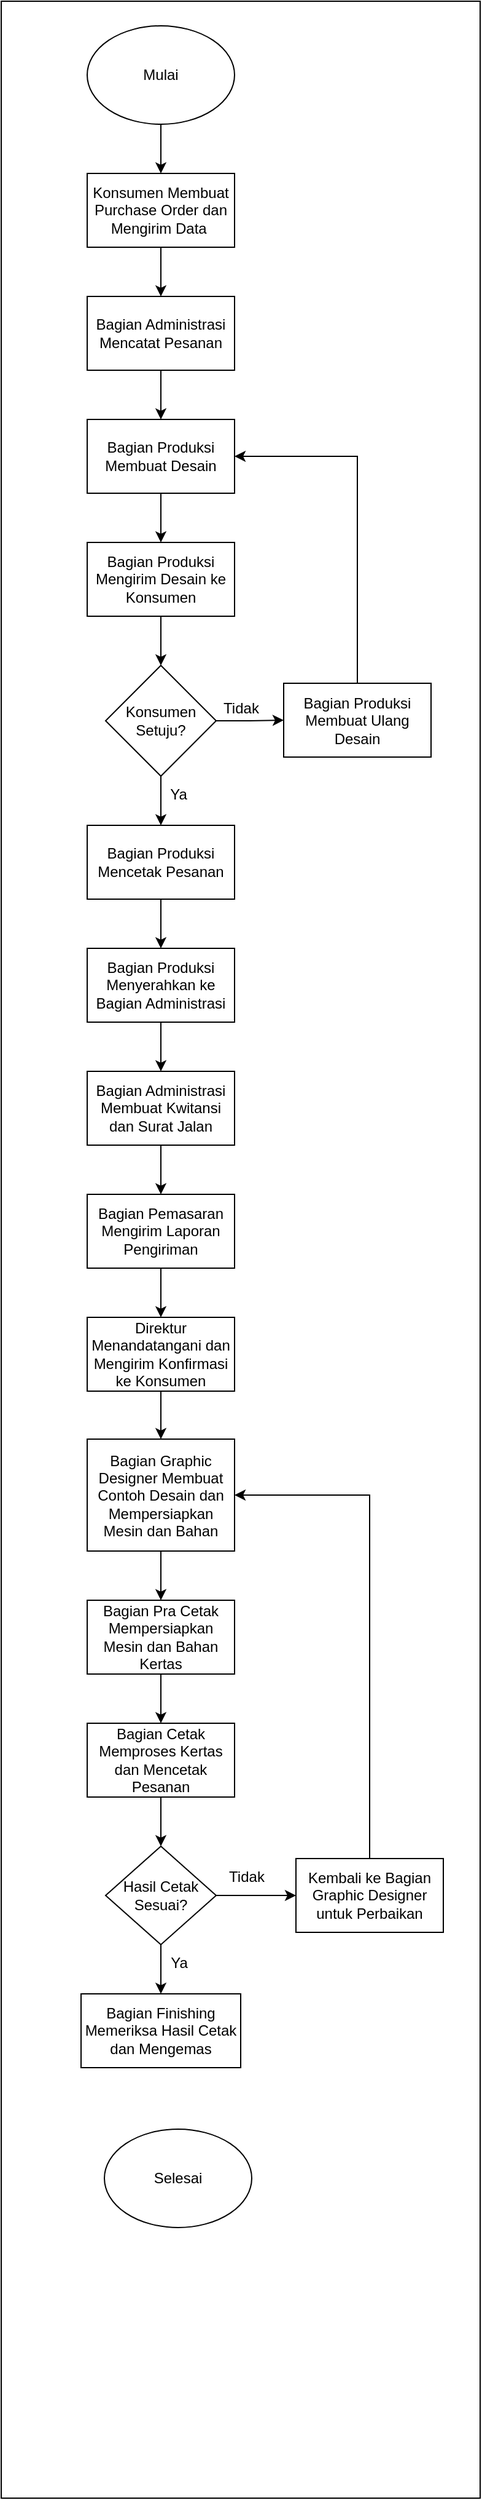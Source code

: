 <mxfile version="24.6.4" type="device">
  <diagram name="Halaman-1" id="3NqhOepBMNs1IP4YVREP">
    <mxGraphModel dx="733" dy="362" grid="1" gridSize="10" guides="1" tooltips="1" connect="1" arrows="1" fold="1" page="1" pageScale="1" pageWidth="827" pageHeight="1169" math="0" shadow="0">
      <root>
        <mxCell id="0" />
        <mxCell id="1" parent="0" />
        <mxCell id="YfwHDtnAf6gQ6yHDxX9O-44" value="" style="rounded=0;whiteSpace=wrap;html=1;" parent="1" vertex="1">
          <mxGeometry x="250" width="390" height="2030" as="geometry" />
        </mxCell>
        <mxCell id="YfwHDtnAf6gQ6yHDxX9O-3" value="" style="edgeStyle=orthogonalEdgeStyle;rounded=0;orthogonalLoop=1;jettySize=auto;html=1;" parent="1" source="YfwHDtnAf6gQ6yHDxX9O-1" target="YfwHDtnAf6gQ6yHDxX9O-2" edge="1">
          <mxGeometry relative="1" as="geometry" />
        </mxCell>
        <mxCell id="YfwHDtnAf6gQ6yHDxX9O-1" value="Mulai" style="ellipse;whiteSpace=wrap;html=1;" parent="1" vertex="1">
          <mxGeometry x="320" y="20" width="120" height="80" as="geometry" />
        </mxCell>
        <mxCell id="YfwHDtnAf6gQ6yHDxX9O-6" value="" style="edgeStyle=orthogonalEdgeStyle;rounded=0;orthogonalLoop=1;jettySize=auto;html=1;" parent="1" source="YfwHDtnAf6gQ6yHDxX9O-2" target="YfwHDtnAf6gQ6yHDxX9O-5" edge="1">
          <mxGeometry relative="1" as="geometry" />
        </mxCell>
        <mxCell id="YfwHDtnAf6gQ6yHDxX9O-2" value="Konsumen Membuat Purchase Order dan Mengirim Data&amp;nbsp;" style="whiteSpace=wrap;html=1;" parent="1" vertex="1">
          <mxGeometry x="320" y="140" width="120" height="60" as="geometry" />
        </mxCell>
        <mxCell id="YfwHDtnAf6gQ6yHDxX9O-8" value="" style="edgeStyle=orthogonalEdgeStyle;rounded=0;orthogonalLoop=1;jettySize=auto;html=1;" parent="1" source="YfwHDtnAf6gQ6yHDxX9O-5" target="YfwHDtnAf6gQ6yHDxX9O-7" edge="1">
          <mxGeometry relative="1" as="geometry" />
        </mxCell>
        <mxCell id="YfwHDtnAf6gQ6yHDxX9O-5" value="Bagian Administrasi Mencatat Pesanan" style="whiteSpace=wrap;html=1;" parent="1" vertex="1">
          <mxGeometry x="320" y="240" width="120" height="60" as="geometry" />
        </mxCell>
        <mxCell id="YfwHDtnAf6gQ6yHDxX9O-10" value="" style="edgeStyle=orthogonalEdgeStyle;rounded=0;orthogonalLoop=1;jettySize=auto;html=1;" parent="1" source="YfwHDtnAf6gQ6yHDxX9O-7" target="YfwHDtnAf6gQ6yHDxX9O-9" edge="1">
          <mxGeometry relative="1" as="geometry" />
        </mxCell>
        <mxCell id="YfwHDtnAf6gQ6yHDxX9O-7" value="Bagian Produksi Membuat Desain" style="whiteSpace=wrap;html=1;" parent="1" vertex="1">
          <mxGeometry x="320" y="340" width="120" height="60" as="geometry" />
        </mxCell>
        <mxCell id="YfwHDtnAf6gQ6yHDxX9O-12" value="" style="edgeStyle=orthogonalEdgeStyle;rounded=0;orthogonalLoop=1;jettySize=auto;html=1;" parent="1" source="YfwHDtnAf6gQ6yHDxX9O-9" target="YfwHDtnAf6gQ6yHDxX9O-11" edge="1">
          <mxGeometry relative="1" as="geometry" />
        </mxCell>
        <mxCell id="YfwHDtnAf6gQ6yHDxX9O-9" value="Bagian Produksi Mengirim Desain ke Konsumen" style="whiteSpace=wrap;html=1;" parent="1" vertex="1">
          <mxGeometry x="320" y="440" width="120" height="60" as="geometry" />
        </mxCell>
        <mxCell id="YfwHDtnAf6gQ6yHDxX9O-14" value="" style="edgeStyle=orthogonalEdgeStyle;rounded=0;orthogonalLoop=1;jettySize=auto;html=1;" parent="1" source="YfwHDtnAf6gQ6yHDxX9O-11" target="YfwHDtnAf6gQ6yHDxX9O-13" edge="1">
          <mxGeometry relative="1" as="geometry" />
        </mxCell>
        <mxCell id="YfwHDtnAf6gQ6yHDxX9O-19" value="" style="edgeStyle=orthogonalEdgeStyle;rounded=0;orthogonalLoop=1;jettySize=auto;html=1;" parent="1" source="YfwHDtnAf6gQ6yHDxX9O-11" target="YfwHDtnAf6gQ6yHDxX9O-18" edge="1">
          <mxGeometry relative="1" as="geometry" />
        </mxCell>
        <mxCell id="YfwHDtnAf6gQ6yHDxX9O-11" value="Konsumen Setuju?" style="rhombus;whiteSpace=wrap;html=1;" parent="1" vertex="1">
          <mxGeometry x="335" y="540" width="90" height="90" as="geometry" />
        </mxCell>
        <mxCell id="YfwHDtnAf6gQ6yHDxX9O-16" style="edgeStyle=orthogonalEdgeStyle;rounded=0;orthogonalLoop=1;jettySize=auto;html=1;entryX=1;entryY=0.5;entryDx=0;entryDy=0;exitX=0.5;exitY=0;exitDx=0;exitDy=0;" parent="1" source="YfwHDtnAf6gQ6yHDxX9O-13" target="YfwHDtnAf6gQ6yHDxX9O-7" edge="1">
          <mxGeometry relative="1" as="geometry" />
        </mxCell>
        <mxCell id="YfwHDtnAf6gQ6yHDxX9O-13" value="Bagian Produksi Membuat Ulang Desain" style="whiteSpace=wrap;html=1;" parent="1" vertex="1">
          <mxGeometry x="480" y="554.5" width="120" height="60" as="geometry" />
        </mxCell>
        <mxCell id="YfwHDtnAf6gQ6yHDxX9O-17" value="Tidak" style="text;html=1;align=center;verticalAlign=middle;resizable=0;points=[];autosize=1;strokeColor=none;fillColor=none;" parent="1" vertex="1">
          <mxGeometry x="420" y="560" width="50" height="30" as="geometry" />
        </mxCell>
        <mxCell id="YfwHDtnAf6gQ6yHDxX9O-22" value="" style="edgeStyle=orthogonalEdgeStyle;rounded=0;orthogonalLoop=1;jettySize=auto;html=1;" parent="1" source="YfwHDtnAf6gQ6yHDxX9O-18" target="YfwHDtnAf6gQ6yHDxX9O-21" edge="1">
          <mxGeometry relative="1" as="geometry" />
        </mxCell>
        <mxCell id="YfwHDtnAf6gQ6yHDxX9O-18" value="Bagian Produksi Mencetak Pesanan" style="whiteSpace=wrap;html=1;" parent="1" vertex="1">
          <mxGeometry x="320" y="670" width="120" height="60" as="geometry" />
        </mxCell>
        <mxCell id="YfwHDtnAf6gQ6yHDxX9O-20" value="Ya" style="text;html=1;align=center;verticalAlign=middle;resizable=0;points=[];autosize=1;strokeColor=none;fillColor=none;" parent="1" vertex="1">
          <mxGeometry x="374" y="630" width="40" height="30" as="geometry" />
        </mxCell>
        <mxCell id="YfwHDtnAf6gQ6yHDxX9O-24" value="" style="edgeStyle=orthogonalEdgeStyle;rounded=0;orthogonalLoop=1;jettySize=auto;html=1;" parent="1" source="YfwHDtnAf6gQ6yHDxX9O-21" target="YfwHDtnAf6gQ6yHDxX9O-23" edge="1">
          <mxGeometry relative="1" as="geometry" />
        </mxCell>
        <mxCell id="YfwHDtnAf6gQ6yHDxX9O-21" value="Bagian Produksi Menyerahkan ke Bagian Administrasi" style="whiteSpace=wrap;html=1;" parent="1" vertex="1">
          <mxGeometry x="320" y="770" width="120" height="60" as="geometry" />
        </mxCell>
        <mxCell id="YfwHDtnAf6gQ6yHDxX9O-26" value="" style="edgeStyle=orthogonalEdgeStyle;rounded=0;orthogonalLoop=1;jettySize=auto;html=1;" parent="1" source="YfwHDtnAf6gQ6yHDxX9O-23" target="YfwHDtnAf6gQ6yHDxX9O-25" edge="1">
          <mxGeometry relative="1" as="geometry" />
        </mxCell>
        <mxCell id="YfwHDtnAf6gQ6yHDxX9O-23" value="Bagian Administrasi Membuat Kwitansi dan Surat Jalan" style="whiteSpace=wrap;html=1;" parent="1" vertex="1">
          <mxGeometry x="320" y="870" width="120" height="60" as="geometry" />
        </mxCell>
        <mxCell id="YfwHDtnAf6gQ6yHDxX9O-28" value="" style="edgeStyle=orthogonalEdgeStyle;rounded=0;orthogonalLoop=1;jettySize=auto;html=1;" parent="1" source="YfwHDtnAf6gQ6yHDxX9O-25" target="YfwHDtnAf6gQ6yHDxX9O-27" edge="1">
          <mxGeometry relative="1" as="geometry" />
        </mxCell>
        <mxCell id="YfwHDtnAf6gQ6yHDxX9O-25" value="Bagian Pemasaran Mengirim Laporan Pengiriman" style="whiteSpace=wrap;html=1;" parent="1" vertex="1">
          <mxGeometry x="320" y="970" width="120" height="60" as="geometry" />
        </mxCell>
        <mxCell id="YfwHDtnAf6gQ6yHDxX9O-31" value="" style="edgeStyle=orthogonalEdgeStyle;rounded=0;orthogonalLoop=1;jettySize=auto;html=1;" parent="1" source="YfwHDtnAf6gQ6yHDxX9O-27" target="YfwHDtnAf6gQ6yHDxX9O-30" edge="1">
          <mxGeometry relative="1" as="geometry" />
        </mxCell>
        <mxCell id="YfwHDtnAf6gQ6yHDxX9O-27" value="Direktur Menandatangani dan Mengirim Konfirmasi ke Konsumen" style="whiteSpace=wrap;html=1;" parent="1" vertex="1">
          <mxGeometry x="320" y="1070" width="120" height="60" as="geometry" />
        </mxCell>
        <mxCell id="YfwHDtnAf6gQ6yHDxX9O-29" style="edgeStyle=orthogonalEdgeStyle;rounded=0;orthogonalLoop=1;jettySize=auto;html=1;exitX=0.5;exitY=1;exitDx=0;exitDy=0;" parent="1" source="YfwHDtnAf6gQ6yHDxX9O-27" target="YfwHDtnAf6gQ6yHDxX9O-27" edge="1">
          <mxGeometry relative="1" as="geometry" />
        </mxCell>
        <mxCell id="YfwHDtnAf6gQ6yHDxX9O-33" value="" style="edgeStyle=orthogonalEdgeStyle;rounded=0;orthogonalLoop=1;jettySize=auto;html=1;" parent="1" source="YfwHDtnAf6gQ6yHDxX9O-30" target="YfwHDtnAf6gQ6yHDxX9O-32" edge="1">
          <mxGeometry relative="1" as="geometry" />
        </mxCell>
        <mxCell id="YfwHDtnAf6gQ6yHDxX9O-30" value="&lt;div&gt;Bagian Graphic Designer Membuat Contoh Desain dan Mempersiapkan Mesin dan Bahan&lt;/div&gt;" style="whiteSpace=wrap;html=1;" parent="1" vertex="1">
          <mxGeometry x="320" y="1169" width="120" height="91" as="geometry" />
        </mxCell>
        <mxCell id="rkW86Rv452Vd4EjYOy8--2" value="" style="edgeStyle=orthogonalEdgeStyle;rounded=0;orthogonalLoop=1;jettySize=auto;html=1;" edge="1" parent="1" source="YfwHDtnAf6gQ6yHDxX9O-32" target="rkW86Rv452Vd4EjYOy8--1">
          <mxGeometry relative="1" as="geometry" />
        </mxCell>
        <mxCell id="YfwHDtnAf6gQ6yHDxX9O-32" value="&lt;div&gt;Bagian Pra Cetak Mempersiapkan Mesin dan Bahan Kertas&lt;/div&gt;" style="whiteSpace=wrap;html=1;" parent="1" vertex="1">
          <mxGeometry x="320" y="1300" width="120" height="60" as="geometry" />
        </mxCell>
        <mxCell id="YfwHDtnAf6gQ6yHDxX9O-37" value="Selesai" style="ellipse;whiteSpace=wrap;html=1;" parent="1" vertex="1">
          <mxGeometry x="334" y="1730" width="120" height="80" as="geometry" />
        </mxCell>
        <mxCell id="rkW86Rv452Vd4EjYOy8--6" value="" style="edgeStyle=orthogonalEdgeStyle;rounded=0;orthogonalLoop=1;jettySize=auto;html=1;" edge="1" parent="1" source="rkW86Rv452Vd4EjYOy8--1" target="rkW86Rv452Vd4EjYOy8--5">
          <mxGeometry relative="1" as="geometry" />
        </mxCell>
        <mxCell id="rkW86Rv452Vd4EjYOy8--1" value="&lt;div&gt;Bagian Cetak Memproses Kertas dan Mencetak Pesanan&lt;/div&gt;" style="whiteSpace=wrap;html=1;" vertex="1" parent="1">
          <mxGeometry x="320" y="1400" width="120" height="60" as="geometry" />
        </mxCell>
        <mxCell id="rkW86Rv452Vd4EjYOy8--8" value="" style="edgeStyle=orthogonalEdgeStyle;rounded=0;orthogonalLoop=1;jettySize=auto;html=1;" edge="1" parent="1" source="rkW86Rv452Vd4EjYOy8--5" target="rkW86Rv452Vd4EjYOy8--7">
          <mxGeometry relative="1" as="geometry" />
        </mxCell>
        <mxCell id="rkW86Rv452Vd4EjYOy8--11" value="" style="edgeStyle=orthogonalEdgeStyle;rounded=0;orthogonalLoop=1;jettySize=auto;html=1;" edge="1" parent="1" source="rkW86Rv452Vd4EjYOy8--5" target="rkW86Rv452Vd4EjYOy8--10">
          <mxGeometry relative="1" as="geometry" />
        </mxCell>
        <mxCell id="rkW86Rv452Vd4EjYOy8--5" value="Hasil Cetak Sesuai?" style="rhombus;whiteSpace=wrap;html=1;" vertex="1" parent="1">
          <mxGeometry x="335" y="1500" width="90" height="80" as="geometry" />
        </mxCell>
        <mxCell id="rkW86Rv452Vd4EjYOy8--7" value="Bagian Finishing Memeriksa Hasil Cetak dan Mengemas" style="whiteSpace=wrap;html=1;" vertex="1" parent="1">
          <mxGeometry x="315" y="1620" width="130" height="60" as="geometry" />
        </mxCell>
        <mxCell id="rkW86Rv452Vd4EjYOy8--9" value="Ya" style="text;html=1;align=center;verticalAlign=middle;whiteSpace=wrap;rounded=0;" vertex="1" parent="1">
          <mxGeometry x="365" y="1580" width="60" height="30" as="geometry" />
        </mxCell>
        <mxCell id="rkW86Rv452Vd4EjYOy8--13" style="edgeStyle=orthogonalEdgeStyle;rounded=0;orthogonalLoop=1;jettySize=auto;html=1;entryX=1;entryY=0.5;entryDx=0;entryDy=0;exitX=0.5;exitY=0;exitDx=0;exitDy=0;" edge="1" parent="1" source="rkW86Rv452Vd4EjYOy8--10" target="YfwHDtnAf6gQ6yHDxX9O-30">
          <mxGeometry relative="1" as="geometry" />
        </mxCell>
        <mxCell id="rkW86Rv452Vd4EjYOy8--10" value="Kembali ke Bagian Graphic Designer untuk Perbaikan" style="whiteSpace=wrap;html=1;" vertex="1" parent="1">
          <mxGeometry x="490" y="1510" width="120" height="60" as="geometry" />
        </mxCell>
        <mxCell id="rkW86Rv452Vd4EjYOy8--12" value="Tidak" style="text;html=1;align=center;verticalAlign=middle;whiteSpace=wrap;rounded=0;" vertex="1" parent="1">
          <mxGeometry x="420" y="1510" width="60" height="30" as="geometry" />
        </mxCell>
      </root>
    </mxGraphModel>
  </diagram>
</mxfile>
